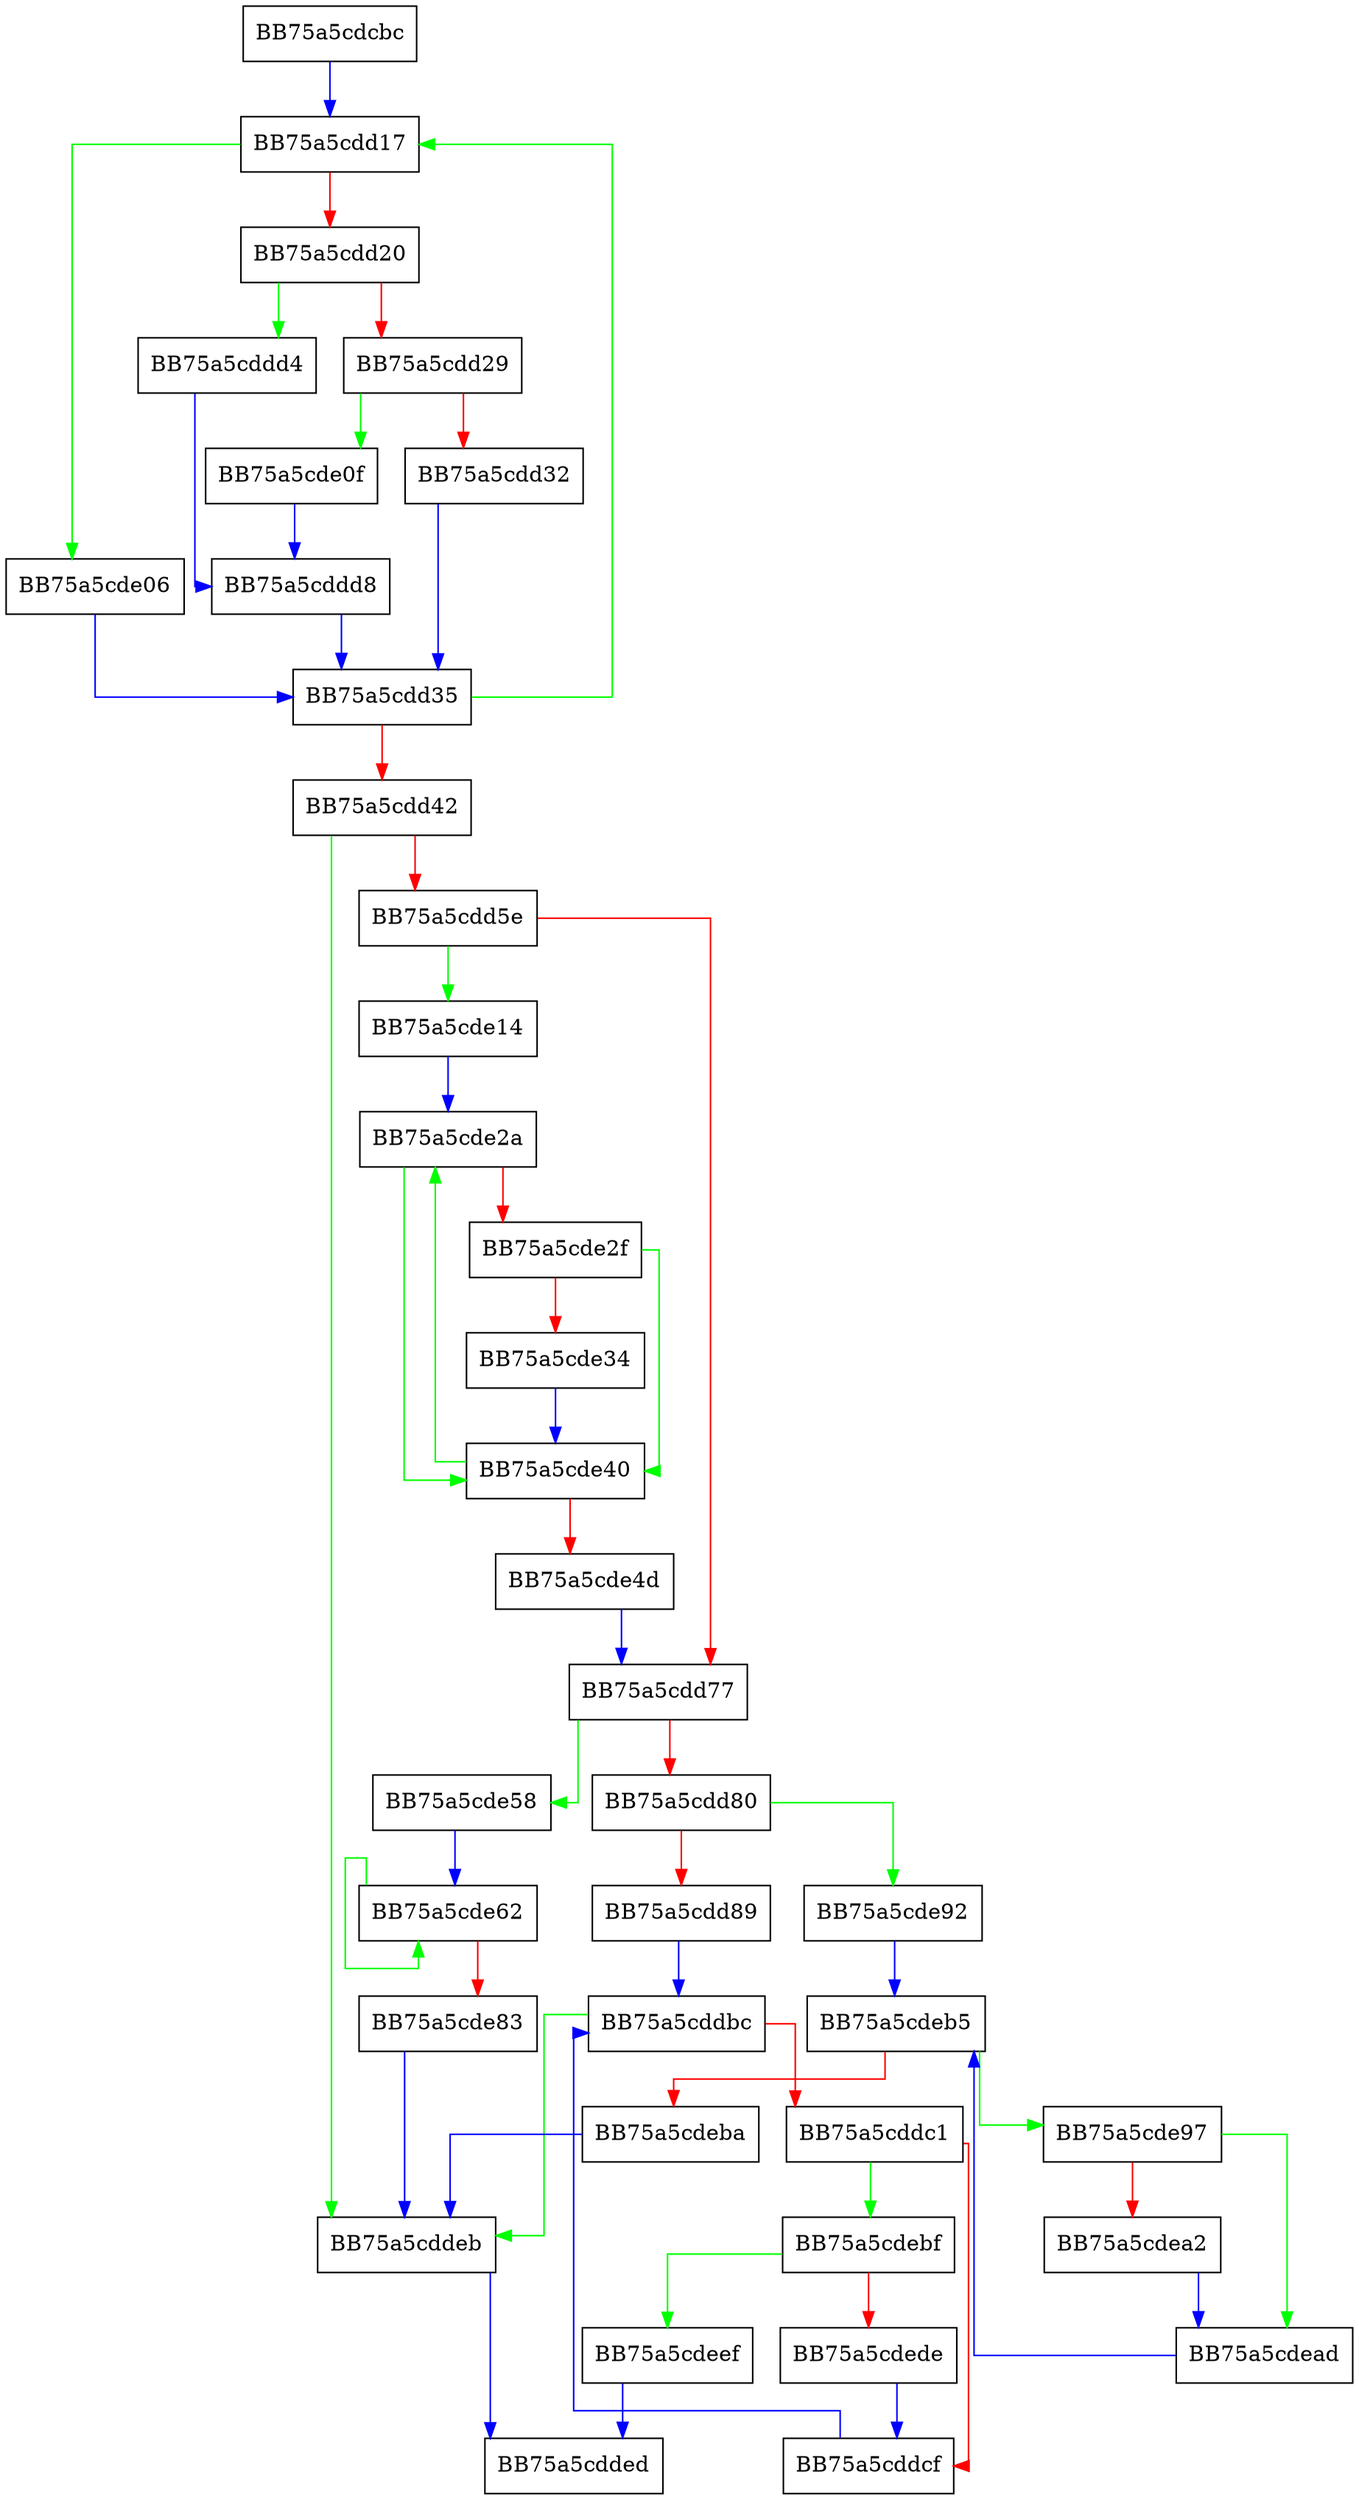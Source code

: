 digraph FSE_normalizeM2 {
  node [shape="box"];
  graph [splines=ortho];
  BB75a5cdcbc -> BB75a5cdd17 [color="blue"];
  BB75a5cdd17 -> BB75a5cde06 [color="green"];
  BB75a5cdd17 -> BB75a5cdd20 [color="red"];
  BB75a5cdd20 -> BB75a5cddd4 [color="green"];
  BB75a5cdd20 -> BB75a5cdd29 [color="red"];
  BB75a5cdd29 -> BB75a5cde0f [color="green"];
  BB75a5cdd29 -> BB75a5cdd32 [color="red"];
  BB75a5cdd32 -> BB75a5cdd35 [color="blue"];
  BB75a5cdd35 -> BB75a5cdd17 [color="green"];
  BB75a5cdd35 -> BB75a5cdd42 [color="red"];
  BB75a5cdd42 -> BB75a5cddeb [color="green"];
  BB75a5cdd42 -> BB75a5cdd5e [color="red"];
  BB75a5cdd5e -> BB75a5cde14 [color="green"];
  BB75a5cdd5e -> BB75a5cdd77 [color="red"];
  BB75a5cdd77 -> BB75a5cde58 [color="green"];
  BB75a5cdd77 -> BB75a5cdd80 [color="red"];
  BB75a5cdd80 -> BB75a5cde92 [color="green"];
  BB75a5cdd80 -> BB75a5cdd89 [color="red"];
  BB75a5cdd89 -> BB75a5cddbc [color="blue"];
  BB75a5cddbc -> BB75a5cddeb [color="green"];
  BB75a5cddbc -> BB75a5cddc1 [color="red"];
  BB75a5cddc1 -> BB75a5cdebf [color="green"];
  BB75a5cddc1 -> BB75a5cddcf [color="red"];
  BB75a5cddcf -> BB75a5cddbc [color="blue"];
  BB75a5cddd4 -> BB75a5cddd8 [color="blue"];
  BB75a5cddd8 -> BB75a5cdd35 [color="blue"];
  BB75a5cddeb -> BB75a5cdded [color="blue"];
  BB75a5cde06 -> BB75a5cdd35 [color="blue"];
  BB75a5cde0f -> BB75a5cddd8 [color="blue"];
  BB75a5cde14 -> BB75a5cde2a [color="blue"];
  BB75a5cde2a -> BB75a5cde40 [color="green"];
  BB75a5cde2a -> BB75a5cde2f [color="red"];
  BB75a5cde2f -> BB75a5cde40 [color="green"];
  BB75a5cde2f -> BB75a5cde34 [color="red"];
  BB75a5cde34 -> BB75a5cde40 [color="blue"];
  BB75a5cde40 -> BB75a5cde2a [color="green"];
  BB75a5cde40 -> BB75a5cde4d [color="red"];
  BB75a5cde4d -> BB75a5cdd77 [color="blue"];
  BB75a5cde58 -> BB75a5cde62 [color="blue"];
  BB75a5cde62 -> BB75a5cde62 [color="green"];
  BB75a5cde62 -> BB75a5cde83 [color="red"];
  BB75a5cde83 -> BB75a5cddeb [color="blue"];
  BB75a5cde92 -> BB75a5cdeb5 [color="blue"];
  BB75a5cde97 -> BB75a5cdead [color="green"];
  BB75a5cde97 -> BB75a5cdea2 [color="red"];
  BB75a5cdea2 -> BB75a5cdead [color="blue"];
  BB75a5cdead -> BB75a5cdeb5 [color="blue"];
  BB75a5cdeb5 -> BB75a5cde97 [color="green"];
  BB75a5cdeb5 -> BB75a5cdeba [color="red"];
  BB75a5cdeba -> BB75a5cddeb [color="blue"];
  BB75a5cdebf -> BB75a5cdeef [color="green"];
  BB75a5cdebf -> BB75a5cdede [color="red"];
  BB75a5cdede -> BB75a5cddcf [color="blue"];
  BB75a5cdeef -> BB75a5cdded [color="blue"];
}